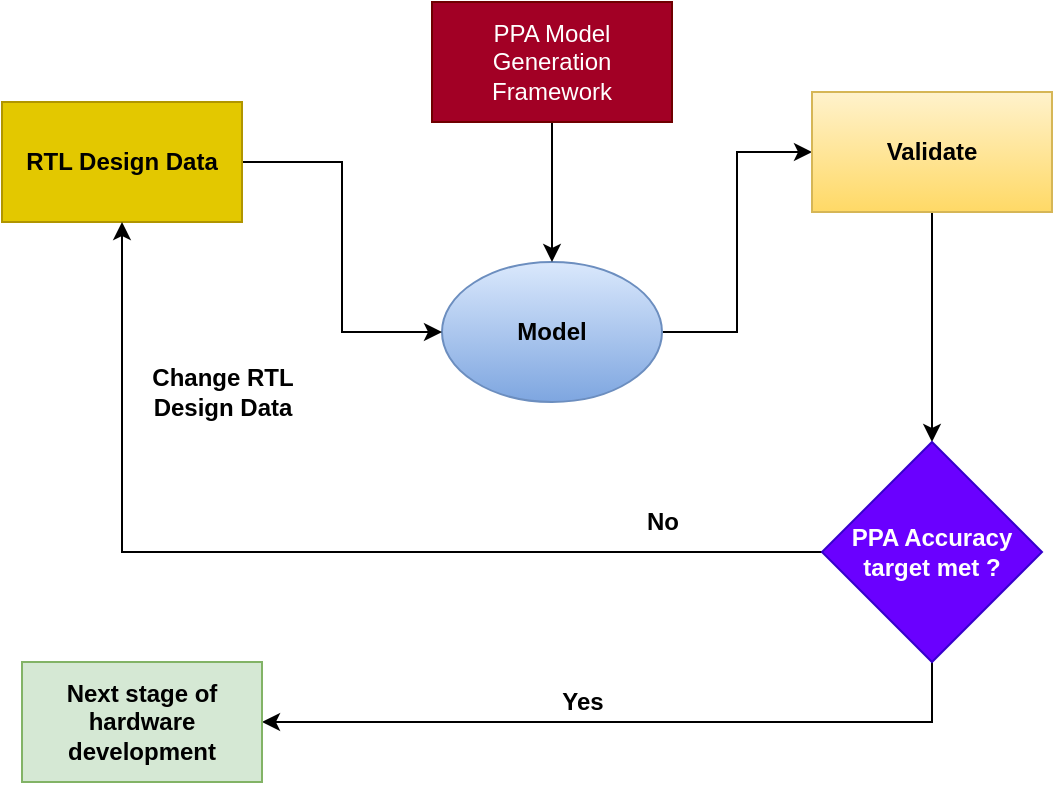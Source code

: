 <mxfile version="16.2.0" type="device"><diagram id="st-mZLZtUZ0x4-Z4XOfh" name="Page-1"><mxGraphModel dx="2592" dy="1078" grid="1" gridSize="10" guides="1" tooltips="1" connect="1" arrows="1" fold="1" page="1" pageScale="1" pageWidth="850" pageHeight="1100" math="0" shadow="0"><root><mxCell id="0"/><mxCell id="1" parent="0"/><mxCell id="2iL03cbf242uJvgcf9rX-5" style="edgeStyle=orthogonalEdgeStyle;rounded=0;orthogonalLoop=1;jettySize=auto;html=1;exitX=1;exitY=0.5;exitDx=0;exitDy=0;entryX=0;entryY=0.5;entryDx=0;entryDy=0;" edge="1" parent="1" source="PDfTnUB3yj-Xw7_UBmMn-6" target="PDfTnUB3yj-Xw7_UBmMn-7"><mxGeometry relative="1" as="geometry"/></mxCell><mxCell id="PDfTnUB3yj-Xw7_UBmMn-6" value="Model" style="ellipse;whiteSpace=wrap;html=1;fillColor=#dae8fc;strokeColor=#6c8ebf;fontStyle=1;gradientColor=#7ea6e0;" parent="1" vertex="1"><mxGeometry x="90" y="340" width="110" height="70" as="geometry"/></mxCell><mxCell id="PDfTnUB3yj-Xw7_UBmMn-13" style="edgeStyle=orthogonalEdgeStyle;rounded=0;orthogonalLoop=1;jettySize=auto;html=1;exitX=0.5;exitY=1;exitDx=0;exitDy=0;entryX=0.5;entryY=0;entryDx=0;entryDy=0;fontStyle=1" parent="1" source="PDfTnUB3yj-Xw7_UBmMn-7" target="PDfTnUB3yj-Xw7_UBmMn-9" edge="1"><mxGeometry relative="1" as="geometry"/></mxCell><mxCell id="PDfTnUB3yj-Xw7_UBmMn-7" value="Validate" style="rounded=0;whiteSpace=wrap;html=1;fillColor=#fff2cc;strokeColor=#d6b656;fontStyle=1;gradientColor=#ffd966;" parent="1" vertex="1"><mxGeometry x="275" y="255" width="120" height="60" as="geometry"/></mxCell><mxCell id="PDfTnUB3yj-Xw7_UBmMn-11" style="edgeStyle=orthogonalEdgeStyle;rounded=0;orthogonalLoop=1;jettySize=auto;html=1;exitX=1;exitY=0.5;exitDx=0;exitDy=0;entryX=0;entryY=0.5;entryDx=0;entryDy=0;fontStyle=1" parent="1" source="PDfTnUB3yj-Xw7_UBmMn-8" target="PDfTnUB3yj-Xw7_UBmMn-6" edge="1"><mxGeometry relative="1" as="geometry"/></mxCell><mxCell id="PDfTnUB3yj-Xw7_UBmMn-8" value="RTL Design Data" style="rounded=0;whiteSpace=wrap;html=1;fillColor=#e3c800;strokeColor=#B09500;fontStyle=1;fontColor=#000000;" parent="1" vertex="1"><mxGeometry x="-130" y="260" width="120" height="60" as="geometry"/></mxCell><mxCell id="PDfTnUB3yj-Xw7_UBmMn-14" style="edgeStyle=orthogonalEdgeStyle;rounded=0;orthogonalLoop=1;jettySize=auto;html=1;exitX=0;exitY=0.5;exitDx=0;exitDy=0;entryX=0.5;entryY=1;entryDx=0;entryDy=0;fontStyle=1" parent="1" source="PDfTnUB3yj-Xw7_UBmMn-9" target="PDfTnUB3yj-Xw7_UBmMn-8" edge="1"><mxGeometry relative="1" as="geometry"/></mxCell><mxCell id="PDfTnUB3yj-Xw7_UBmMn-16" style="edgeStyle=orthogonalEdgeStyle;rounded=0;orthogonalLoop=1;jettySize=auto;html=1;exitX=0.5;exitY=1;exitDx=0;exitDy=0;entryX=1;entryY=0.5;entryDx=0;entryDy=0;fontStyle=1" parent="1" source="PDfTnUB3yj-Xw7_UBmMn-9" target="PDfTnUB3yj-Xw7_UBmMn-10" edge="1"><mxGeometry relative="1" as="geometry"/></mxCell><mxCell id="PDfTnUB3yj-Xw7_UBmMn-9" value="PPA Accuracy target met ?" style="rhombus;whiteSpace=wrap;html=1;fillColor=#6a00ff;strokeColor=#3700CC;fontStyle=1;fontColor=#ffffff;" parent="1" vertex="1"><mxGeometry x="280" y="430" width="110" height="110" as="geometry"/></mxCell><mxCell id="PDfTnUB3yj-Xw7_UBmMn-10" value="Next stage of hardware development" style="rounded=0;whiteSpace=wrap;html=1;fillColor=#d5e8d4;strokeColor=#82b366;fontStyle=1" parent="1" vertex="1"><mxGeometry x="-120" y="540" width="120" height="60" as="geometry"/></mxCell><mxCell id="PDfTnUB3yj-Xw7_UBmMn-15" value="Change RTL &lt;br&gt;Design Data" style="text;html=1;align=center;verticalAlign=middle;resizable=0;points=[];autosize=1;strokeColor=none;fillColor=none;fontStyle=1" parent="1" vertex="1"><mxGeometry x="-65" y="390" width="90" height="30" as="geometry"/></mxCell><mxCell id="PDfTnUB3yj-Xw7_UBmMn-17" value="Yes" style="text;html=1;align=center;verticalAlign=middle;resizable=0;points=[];autosize=1;strokeColor=none;fillColor=none;fontStyle=1" parent="1" vertex="1"><mxGeometry x="140" y="550" width="40" height="20" as="geometry"/></mxCell><mxCell id="PDfTnUB3yj-Xw7_UBmMn-18" value="No" style="text;html=1;align=center;verticalAlign=middle;resizable=0;points=[];autosize=1;strokeColor=none;fillColor=none;fontStyle=1" parent="1" vertex="1"><mxGeometry x="185" y="460" width="30" height="20" as="geometry"/></mxCell><mxCell id="2iL03cbf242uJvgcf9rX-3" style="edgeStyle=orthogonalEdgeStyle;rounded=0;orthogonalLoop=1;jettySize=auto;html=1;exitX=0.5;exitY=1;exitDx=0;exitDy=0;entryX=0.5;entryY=0;entryDx=0;entryDy=0;" edge="1" parent="1" source="2iL03cbf242uJvgcf9rX-2" target="PDfTnUB3yj-Xw7_UBmMn-6"><mxGeometry relative="1" as="geometry"/></mxCell><mxCell id="2iL03cbf242uJvgcf9rX-2" value="PPA Model Generation Framework" style="rounded=0;whiteSpace=wrap;html=1;fillColor=#a20025;strokeColor=#6F0000;fontColor=#ffffff;" vertex="1" parent="1"><mxGeometry x="85" y="210" width="120" height="60" as="geometry"/></mxCell></root></mxGraphModel></diagram></mxfile>